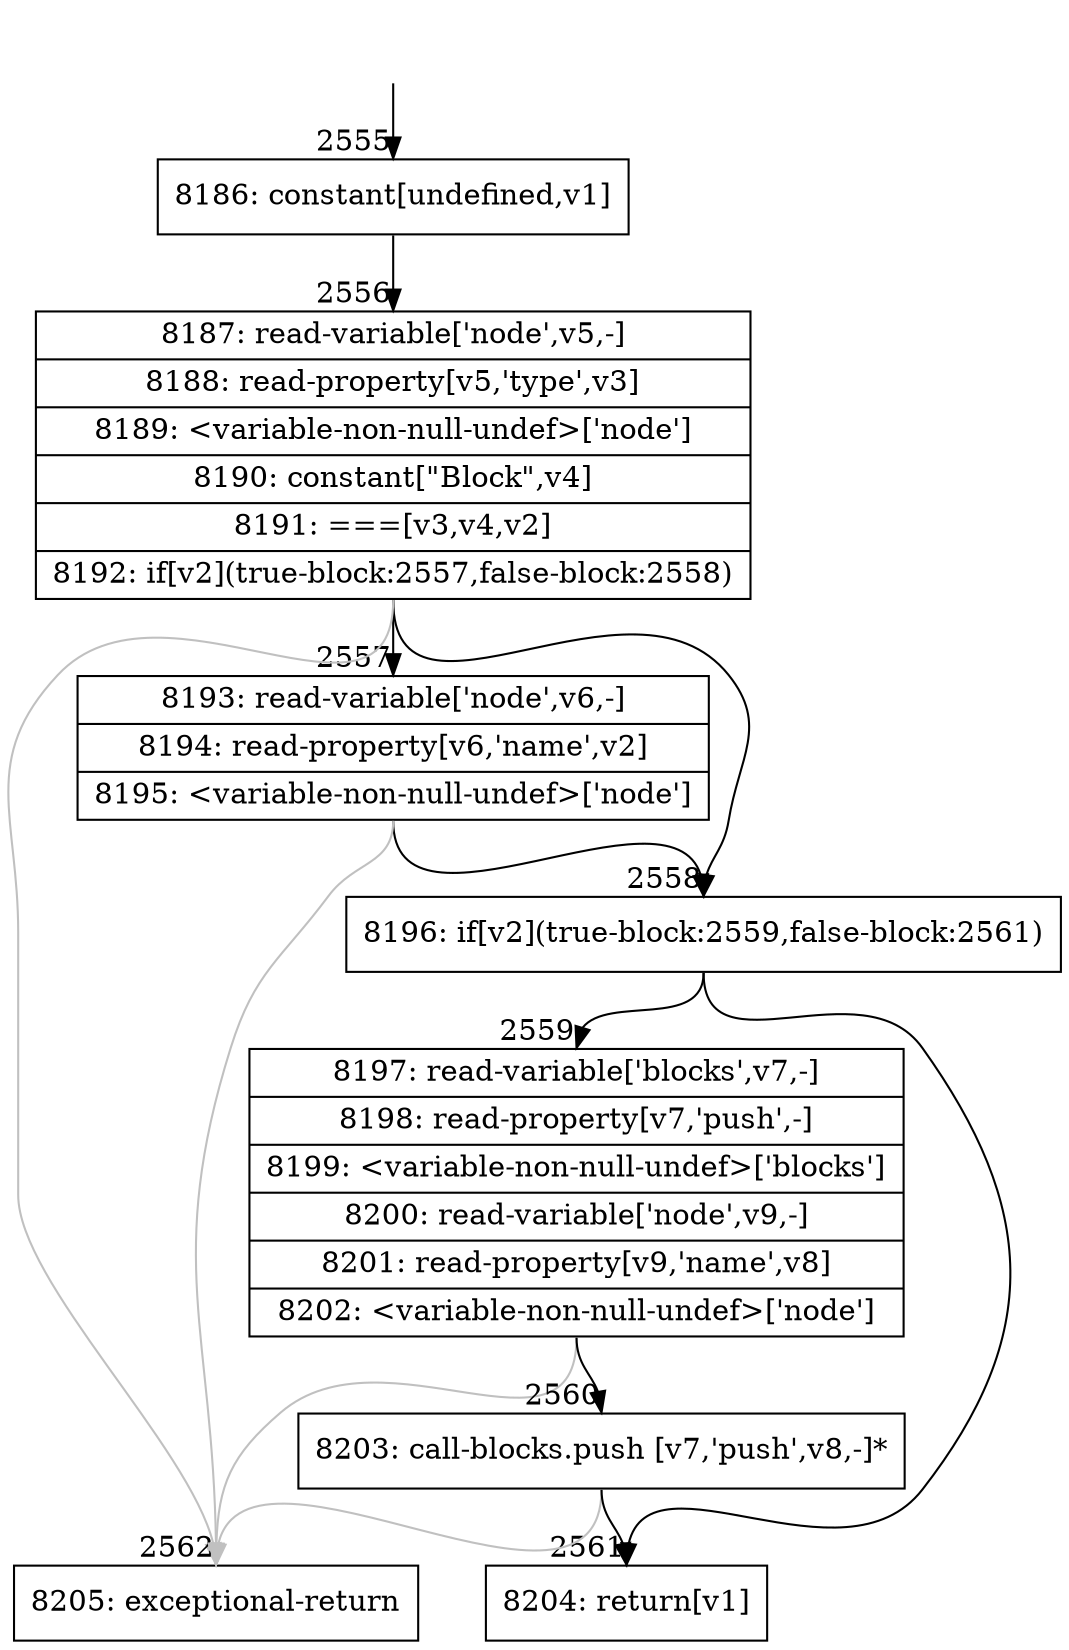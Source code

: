 digraph {
rankdir="TD"
BB_entry162[shape=none,label=""];
BB_entry162 -> BB2555 [tailport=s, headport=n, headlabel="    2555"]
BB2555 [shape=record label="{8186: constant[undefined,v1]}" ] 
BB2555 -> BB2556 [tailport=s, headport=n, headlabel="      2556"]
BB2556 [shape=record label="{8187: read-variable['node',v5,-]|8188: read-property[v5,'type',v3]|8189: \<variable-non-null-undef\>['node']|8190: constant[\"Block\",v4]|8191: ===[v3,v4,v2]|8192: if[v2](true-block:2557,false-block:2558)}" ] 
BB2556 -> BB2558 [tailport=s, headport=n, headlabel="      2558"]
BB2556 -> BB2557 [tailport=s, headport=n, headlabel="      2557"]
BB2556 -> BB2562 [tailport=s, headport=n, color=gray, headlabel="      2562"]
BB2557 [shape=record label="{8193: read-variable['node',v6,-]|8194: read-property[v6,'name',v2]|8195: \<variable-non-null-undef\>['node']}" ] 
BB2557 -> BB2558 [tailport=s, headport=n]
BB2557 -> BB2562 [tailport=s, headport=n, color=gray]
BB2558 [shape=record label="{8196: if[v2](true-block:2559,false-block:2561)}" ] 
BB2558 -> BB2559 [tailport=s, headport=n, headlabel="      2559"]
BB2558 -> BB2561 [tailport=s, headport=n, headlabel="      2561"]
BB2559 [shape=record label="{8197: read-variable['blocks',v7,-]|8198: read-property[v7,'push',-]|8199: \<variable-non-null-undef\>['blocks']|8200: read-variable['node',v9,-]|8201: read-property[v9,'name',v8]|8202: \<variable-non-null-undef\>['node']}" ] 
BB2559 -> BB2560 [tailport=s, headport=n, headlabel="      2560"]
BB2559 -> BB2562 [tailport=s, headport=n, color=gray]
BB2560 [shape=record label="{8203: call-blocks.push [v7,'push',v8,-]*}" ] 
BB2560 -> BB2561 [tailport=s, headport=n]
BB2560 -> BB2562 [tailport=s, headport=n, color=gray]
BB2561 [shape=record label="{8204: return[v1]}" ] 
BB2562 [shape=record label="{8205: exceptional-return}" ] 
//#$~ 2886
}
